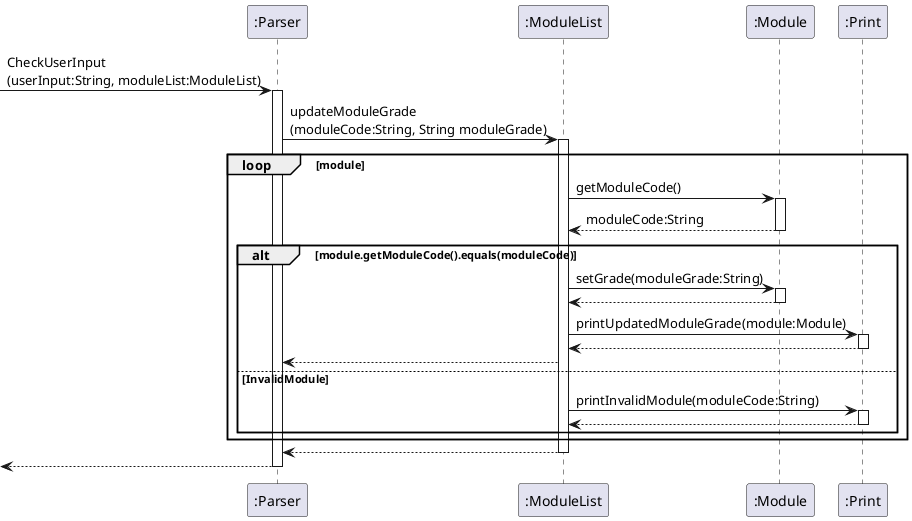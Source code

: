 @startuml

participant ":Parser" as Parser
participant ":ModuleList" as ML
participant ":Module" as Mod
participant ":Print" as Print
[->Parser : CheckUserInput\n(userInput:String, moduleList:ModuleList)
activate Parser
Parser->ML : updateModuleGrade\n(moduleCode:String, String moduleGrade)
activate ML
loop module
    ML -> Mod : getModuleCode()
    activate Mod
    Mod --> ML : moduleCode:String
    deactivate Mod
    alt module.getModuleCode().equals(moduleCode)
        ML -> Mod : setGrade(moduleGrade:String)
        activate Mod
        Mod --> ML
        deactivate Mod
        ML -> Print : printUpdatedModuleGrade(module:Module)
        activate Print
        Print --> ML
        deactivate Print
        ML --> Parser
    else InvalidModule
        ML -> Print : printInvalidModule(moduleCode:String)
        activate Print
        Print --> ML
        deactivate Print
    end
end
ML --> Parser
deactivate ML
Parser-->[
deactivate Parser

@enduml